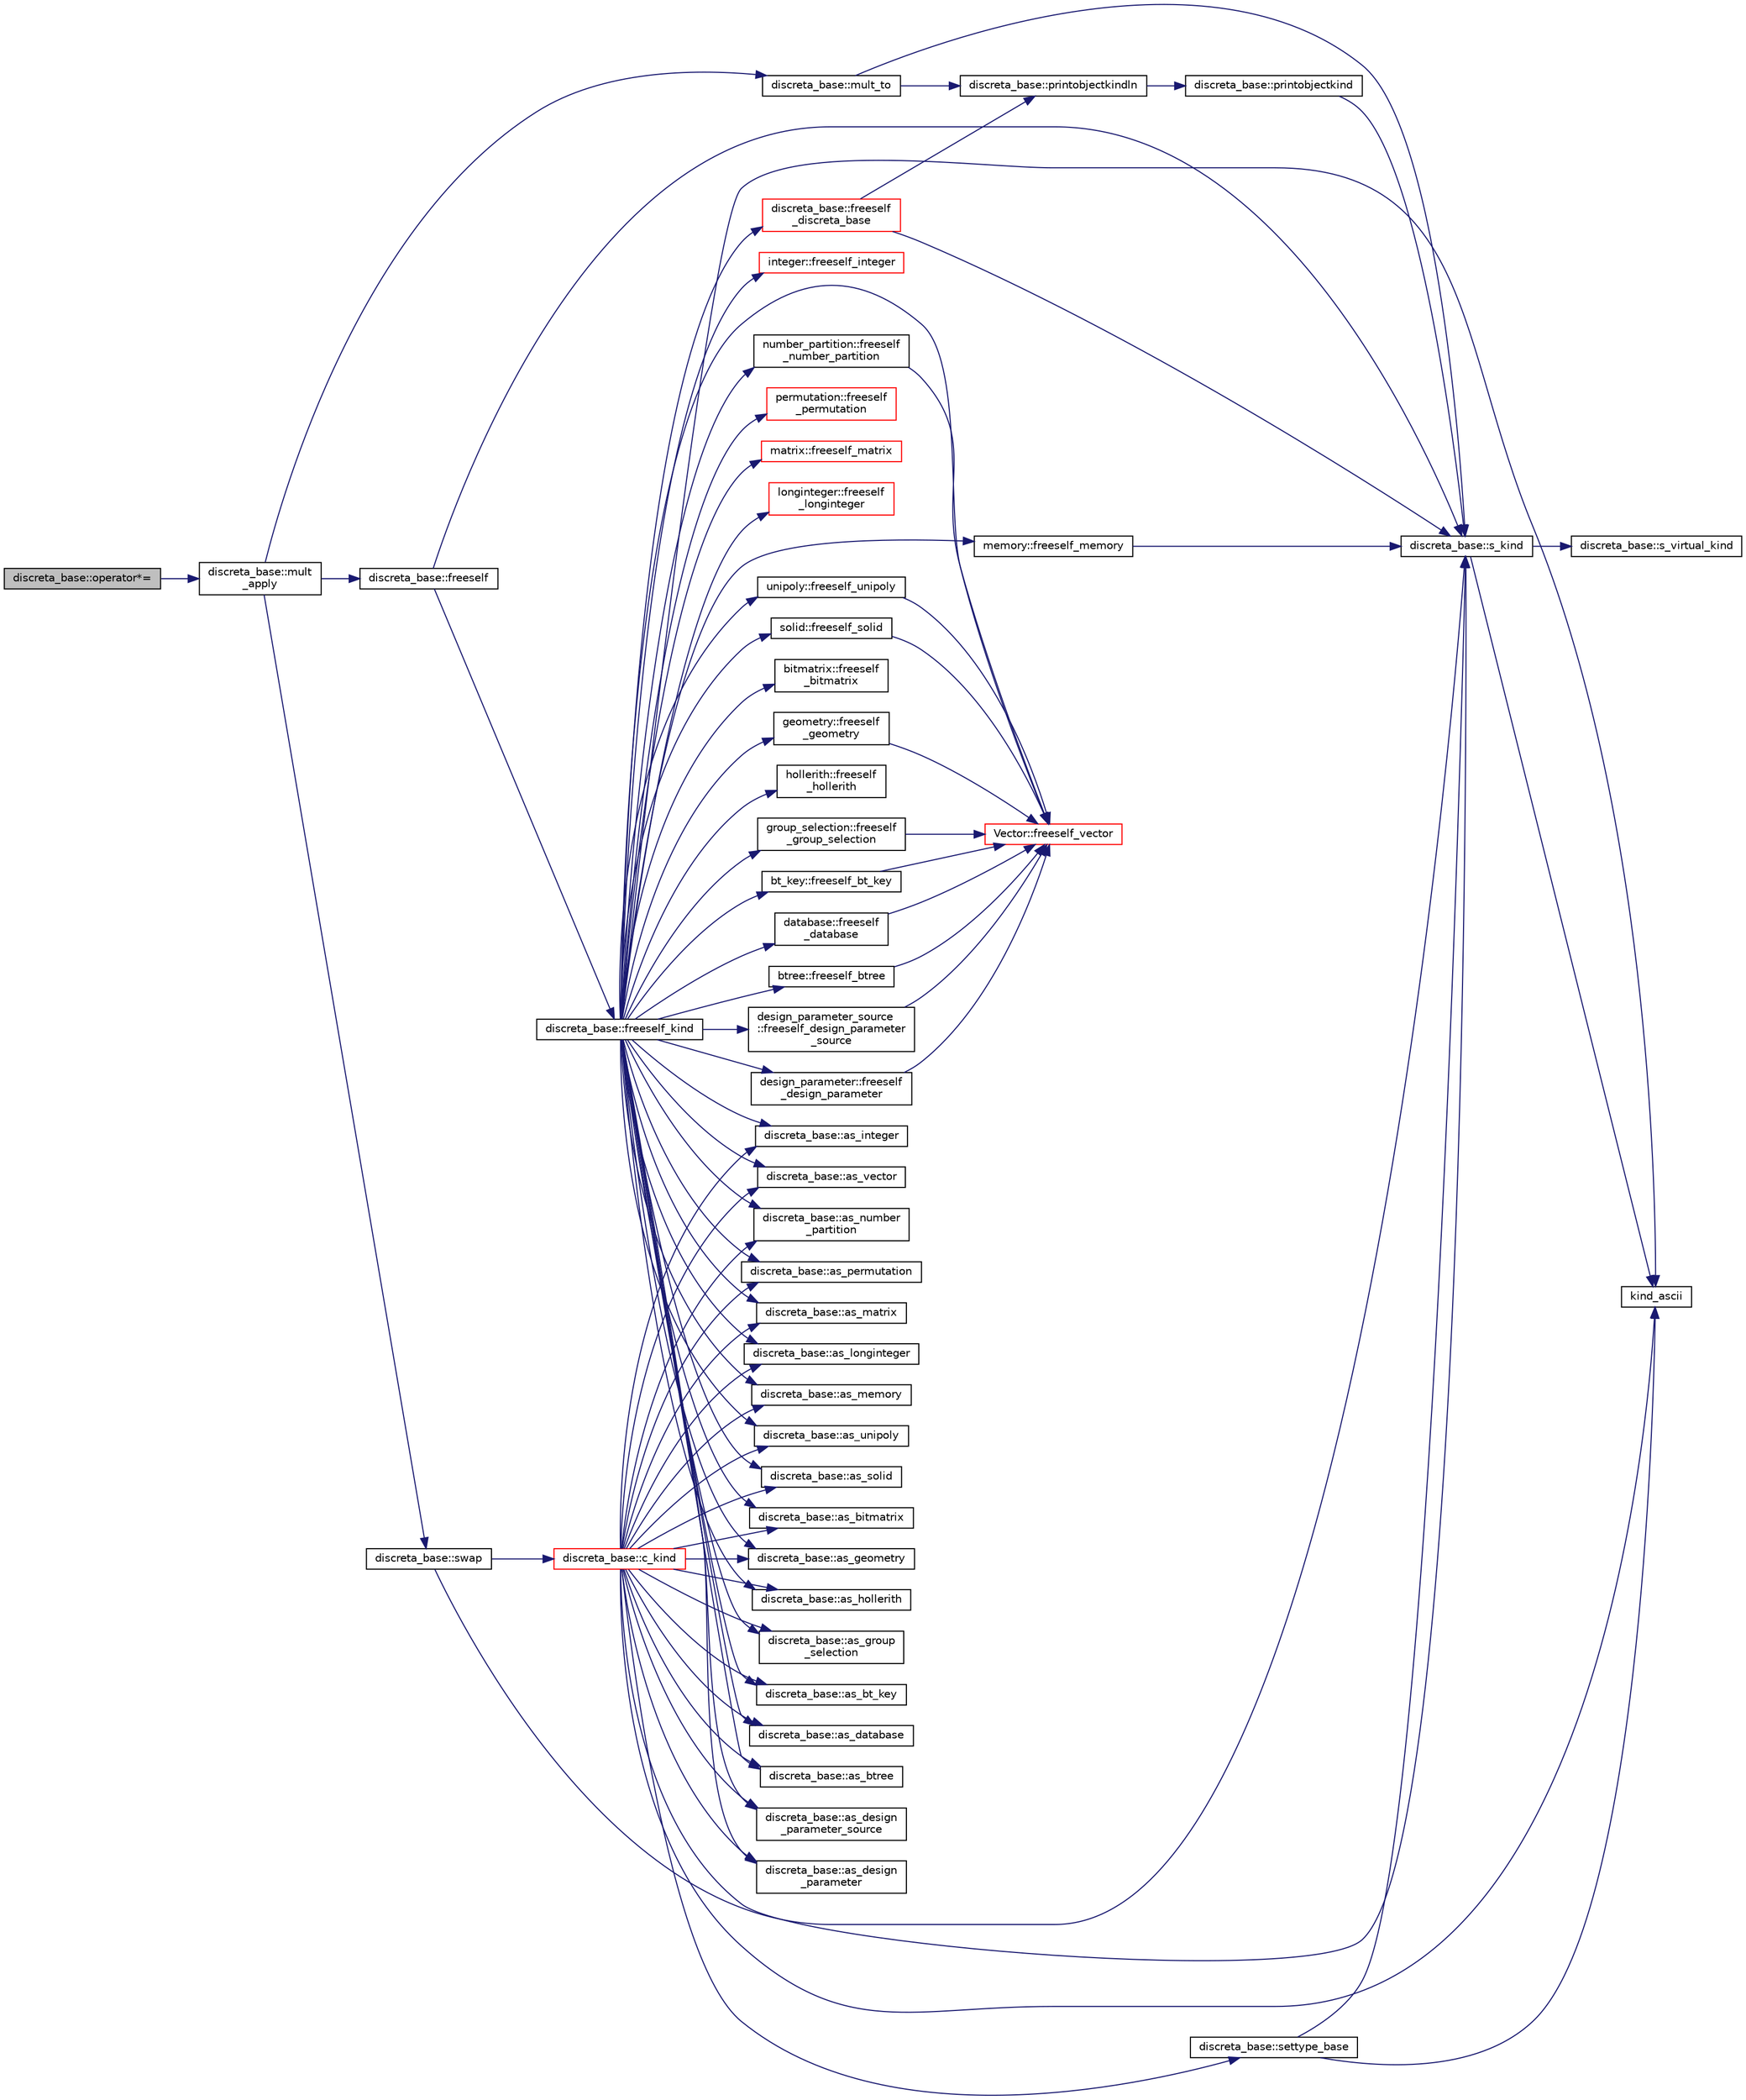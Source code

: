 digraph "discreta_base::operator*="
{
  edge [fontname="Helvetica",fontsize="10",labelfontname="Helvetica",labelfontsize="10"];
  node [fontname="Helvetica",fontsize="10",shape=record];
  rankdir="LR";
  Node14744 [label="discreta_base::operator*=",height=0.2,width=0.4,color="black", fillcolor="grey75", style="filled", fontcolor="black"];
  Node14744 -> Node14745 [color="midnightblue",fontsize="10",style="solid",fontname="Helvetica"];
  Node14745 [label="discreta_base::mult\l_apply",height=0.2,width=0.4,color="black", fillcolor="white", style="filled",URL="$d7/d71/classdiscreta__base.html#a301b8d0527d3a60ba410bba87446f490"];
  Node14745 -> Node14746 [color="midnightblue",fontsize="10",style="solid",fontname="Helvetica"];
  Node14746 [label="discreta_base::mult_to",height=0.2,width=0.4,color="black", fillcolor="white", style="filled",URL="$d7/d71/classdiscreta__base.html#a54d5c16c016769e3365639721c06591e"];
  Node14746 -> Node14747 [color="midnightblue",fontsize="10",style="solid",fontname="Helvetica"];
  Node14747 [label="discreta_base::s_kind",height=0.2,width=0.4,color="black", fillcolor="white", style="filled",URL="$d7/d71/classdiscreta__base.html#a8a830025c74adbbc3362418a7c2ba157"];
  Node14747 -> Node14748 [color="midnightblue",fontsize="10",style="solid",fontname="Helvetica"];
  Node14748 [label="discreta_base::s_virtual_kind",height=0.2,width=0.4,color="black", fillcolor="white", style="filled",URL="$d7/d71/classdiscreta__base.html#a52778a6d6943a468be083d0785d418fb"];
  Node14747 -> Node14749 [color="midnightblue",fontsize="10",style="solid",fontname="Helvetica"];
  Node14749 [label="kind_ascii",height=0.2,width=0.4,color="black", fillcolor="white", style="filled",URL="$d9/d60/discreta_8h.html#ad0ce825a9f29bc6cec27e1b64cfe27bf"];
  Node14746 -> Node14750 [color="midnightblue",fontsize="10",style="solid",fontname="Helvetica"];
  Node14750 [label="discreta_base::printobjectkindln",height=0.2,width=0.4,color="black", fillcolor="white", style="filled",URL="$d7/d71/classdiscreta__base.html#a677ccc8f392ebedde05e453f8cf59559"];
  Node14750 -> Node14751 [color="midnightblue",fontsize="10",style="solid",fontname="Helvetica"];
  Node14751 [label="discreta_base::printobjectkind",height=0.2,width=0.4,color="black", fillcolor="white", style="filled",URL="$d7/d71/classdiscreta__base.html#aa75a1314aa706909b029664944904231"];
  Node14751 -> Node14747 [color="midnightblue",fontsize="10",style="solid",fontname="Helvetica"];
  Node14745 -> Node14752 [color="midnightblue",fontsize="10",style="solid",fontname="Helvetica"];
  Node14752 [label="discreta_base::freeself",height=0.2,width=0.4,color="black", fillcolor="white", style="filled",URL="$d7/d71/classdiscreta__base.html#a9a3c9501a562293b5667c11b9174d6e5"];
  Node14752 -> Node14753 [color="midnightblue",fontsize="10",style="solid",fontname="Helvetica"];
  Node14753 [label="discreta_base::freeself_kind",height=0.2,width=0.4,color="black", fillcolor="white", style="filled",URL="$d7/d71/classdiscreta__base.html#a63a23ada2165b3838fab719ed458cec8"];
  Node14753 -> Node14754 [color="midnightblue",fontsize="10",style="solid",fontname="Helvetica"];
  Node14754 [label="discreta_base::freeself\l_discreta_base",height=0.2,width=0.4,color="red", fillcolor="white", style="filled",URL="$d7/d71/classdiscreta__base.html#a8b1ec2cee4566034441e066dc2c027db"];
  Node14754 -> Node14747 [color="midnightblue",fontsize="10",style="solid",fontname="Helvetica"];
  Node14754 -> Node14750 [color="midnightblue",fontsize="10",style="solid",fontname="Helvetica"];
  Node14753 -> Node14756 [color="midnightblue",fontsize="10",style="solid",fontname="Helvetica"];
  Node14756 [label="discreta_base::as_integer",height=0.2,width=0.4,color="black", fillcolor="white", style="filled",URL="$d7/d71/classdiscreta__base.html#a00d7691eaf874fd283d942692fe8dd26"];
  Node14753 -> Node14757 [color="midnightblue",fontsize="10",style="solid",fontname="Helvetica"];
  Node14757 [label="integer::freeself_integer",height=0.2,width=0.4,color="red", fillcolor="white", style="filled",URL="$d0/de5/classinteger.html#a02eb557612c9db1820dd75a77151edc0"];
  Node14753 -> Node14758 [color="midnightblue",fontsize="10",style="solid",fontname="Helvetica"];
  Node14758 [label="discreta_base::as_vector",height=0.2,width=0.4,color="black", fillcolor="white", style="filled",URL="$d7/d71/classdiscreta__base.html#a7bdd6cae39c380b128ee9e17e42cf020"];
  Node14753 -> Node14759 [color="midnightblue",fontsize="10",style="solid",fontname="Helvetica"];
  Node14759 [label="Vector::freeself_vector",height=0.2,width=0.4,color="red", fillcolor="white", style="filled",URL="$d5/db2/class_vector.html#ad55c58937ca8fb342247a2c0fb572d20"];
  Node14753 -> Node14761 [color="midnightblue",fontsize="10",style="solid",fontname="Helvetica"];
  Node14761 [label="discreta_base::as_number\l_partition",height=0.2,width=0.4,color="black", fillcolor="white", style="filled",URL="$d7/d71/classdiscreta__base.html#a307aa09de0e925d46697707968ffab00"];
  Node14753 -> Node14762 [color="midnightblue",fontsize="10",style="solid",fontname="Helvetica"];
  Node14762 [label="number_partition::freeself\l_number_partition",height=0.2,width=0.4,color="black", fillcolor="white", style="filled",URL="$df/d50/classnumber__partition.html#aa74111c1c8cd218b654e7b7c1ca42eb5"];
  Node14762 -> Node14759 [color="midnightblue",fontsize="10",style="solid",fontname="Helvetica"];
  Node14753 -> Node14763 [color="midnightblue",fontsize="10",style="solid",fontname="Helvetica"];
  Node14763 [label="discreta_base::as_permutation",height=0.2,width=0.4,color="black", fillcolor="white", style="filled",URL="$d7/d71/classdiscreta__base.html#aa4e72f36a82984239b12ae831e131098"];
  Node14753 -> Node14764 [color="midnightblue",fontsize="10",style="solid",fontname="Helvetica"];
  Node14764 [label="permutation::freeself\l_permutation",height=0.2,width=0.4,color="red", fillcolor="white", style="filled",URL="$d0/d08/classpermutation.html#a1f86343fa765d71c976d79e5ce372c12"];
  Node14753 -> Node14765 [color="midnightblue",fontsize="10",style="solid",fontname="Helvetica"];
  Node14765 [label="discreta_base::as_matrix",height=0.2,width=0.4,color="black", fillcolor="white", style="filled",URL="$d7/d71/classdiscreta__base.html#ae4d7f56d917a4707b838fbffde6467ff"];
  Node14753 -> Node14766 [color="midnightblue",fontsize="10",style="solid",fontname="Helvetica"];
  Node14766 [label="matrix::freeself_matrix",height=0.2,width=0.4,color="red", fillcolor="white", style="filled",URL="$d1/d8d/classmatrix.html#ab47d61820499f35c15bf82fb6a3b9bd1"];
  Node14753 -> Node14768 [color="midnightblue",fontsize="10",style="solid",fontname="Helvetica"];
  Node14768 [label="discreta_base::as_longinteger",height=0.2,width=0.4,color="black", fillcolor="white", style="filled",URL="$d7/d71/classdiscreta__base.html#a20a094639eb711b10c8694c51937f7cd"];
  Node14753 -> Node14769 [color="midnightblue",fontsize="10",style="solid",fontname="Helvetica"];
  Node14769 [label="longinteger::freeself\l_longinteger",height=0.2,width=0.4,color="red", fillcolor="white", style="filled",URL="$d3/d71/classlonginteger.html#a82006f4b7c6bf897de0387497e16c219"];
  Node14753 -> Node14771 [color="midnightblue",fontsize="10",style="solid",fontname="Helvetica"];
  Node14771 [label="discreta_base::as_memory",height=0.2,width=0.4,color="black", fillcolor="white", style="filled",URL="$d7/d71/classdiscreta__base.html#ad94b2d7dce0cd4fa22db57f6e79c4bd2"];
  Node14753 -> Node14772 [color="midnightblue",fontsize="10",style="solid",fontname="Helvetica"];
  Node14772 [label="memory::freeself_memory",height=0.2,width=0.4,color="black", fillcolor="white", style="filled",URL="$d8/d99/classmemory.html#a19366f9105d79a0e818cc19255d7ef4f"];
  Node14772 -> Node14747 [color="midnightblue",fontsize="10",style="solid",fontname="Helvetica"];
  Node14753 -> Node14773 [color="midnightblue",fontsize="10",style="solid",fontname="Helvetica"];
  Node14773 [label="discreta_base::as_unipoly",height=0.2,width=0.4,color="black", fillcolor="white", style="filled",URL="$d7/d71/classdiscreta__base.html#ad50d8027f039fe5c2478cddb243adc9d"];
  Node14753 -> Node14774 [color="midnightblue",fontsize="10",style="solid",fontname="Helvetica"];
  Node14774 [label="unipoly::freeself_unipoly",height=0.2,width=0.4,color="black", fillcolor="white", style="filled",URL="$d1/d89/classunipoly.html#aad315db6c6adb555a0c63877aab7d27e"];
  Node14774 -> Node14759 [color="midnightblue",fontsize="10",style="solid",fontname="Helvetica"];
  Node14753 -> Node14775 [color="midnightblue",fontsize="10",style="solid",fontname="Helvetica"];
  Node14775 [label="discreta_base::as_solid",height=0.2,width=0.4,color="black", fillcolor="white", style="filled",URL="$d7/d71/classdiscreta__base.html#a1fc5f2b85ec97ab0a69dd64903c970a5"];
  Node14753 -> Node14776 [color="midnightblue",fontsize="10",style="solid",fontname="Helvetica"];
  Node14776 [label="solid::freeself_solid",height=0.2,width=0.4,color="black", fillcolor="white", style="filled",URL="$d8/def/classsolid.html#a84c2f0abd7b24b1cf2ccefa9c99567fe"];
  Node14776 -> Node14759 [color="midnightblue",fontsize="10",style="solid",fontname="Helvetica"];
  Node14753 -> Node14777 [color="midnightblue",fontsize="10",style="solid",fontname="Helvetica"];
  Node14777 [label="discreta_base::as_bitmatrix",height=0.2,width=0.4,color="black", fillcolor="white", style="filled",URL="$d7/d71/classdiscreta__base.html#a071ad54ea8ef6c9d1d15f532e5a76df6"];
  Node14753 -> Node14778 [color="midnightblue",fontsize="10",style="solid",fontname="Helvetica"];
  Node14778 [label="bitmatrix::freeself\l_bitmatrix",height=0.2,width=0.4,color="black", fillcolor="white", style="filled",URL="$de/dc8/classbitmatrix.html#a4b84eed56a244df63819eae6b7ba1eff"];
  Node14753 -> Node14779 [color="midnightblue",fontsize="10",style="solid",fontname="Helvetica"];
  Node14779 [label="discreta_base::as_geometry",height=0.2,width=0.4,color="black", fillcolor="white", style="filled",URL="$d7/d71/classdiscreta__base.html#a38fc7b4cdd830703e9d87354b79bc5c8"];
  Node14753 -> Node14780 [color="midnightblue",fontsize="10",style="solid",fontname="Helvetica"];
  Node14780 [label="geometry::freeself\l_geometry",height=0.2,width=0.4,color="black", fillcolor="white", style="filled",URL="$da/d44/classgeometry.html#a504b1b52d24b4ae00d9fd0b7838b57e6"];
  Node14780 -> Node14759 [color="midnightblue",fontsize="10",style="solid",fontname="Helvetica"];
  Node14753 -> Node14781 [color="midnightblue",fontsize="10",style="solid",fontname="Helvetica"];
  Node14781 [label="discreta_base::as_hollerith",height=0.2,width=0.4,color="black", fillcolor="white", style="filled",URL="$d7/d71/classdiscreta__base.html#a3e66f82711f314710107e2f29e589690"];
  Node14753 -> Node14782 [color="midnightblue",fontsize="10",style="solid",fontname="Helvetica"];
  Node14782 [label="hollerith::freeself\l_hollerith",height=0.2,width=0.4,color="black", fillcolor="white", style="filled",URL="$d8/d99/classhollerith.html#a240d1b30780c9e09323d0b3ad5e2d1f7"];
  Node14753 -> Node14783 [color="midnightblue",fontsize="10",style="solid",fontname="Helvetica"];
  Node14783 [label="discreta_base::as_group\l_selection",height=0.2,width=0.4,color="black", fillcolor="white", style="filled",URL="$d7/d71/classdiscreta__base.html#aae1bac4883c567718bef9fb610abbdc8"];
  Node14753 -> Node14784 [color="midnightblue",fontsize="10",style="solid",fontname="Helvetica"];
  Node14784 [label="group_selection::freeself\l_group_selection",height=0.2,width=0.4,color="black", fillcolor="white", style="filled",URL="$d6/db0/classgroup__selection.html#a778b1a466858bf7f90516eeba1795798"];
  Node14784 -> Node14759 [color="midnightblue",fontsize="10",style="solid",fontname="Helvetica"];
  Node14753 -> Node14785 [color="midnightblue",fontsize="10",style="solid",fontname="Helvetica"];
  Node14785 [label="discreta_base::as_bt_key",height=0.2,width=0.4,color="black", fillcolor="white", style="filled",URL="$d7/d71/classdiscreta__base.html#a2734c6e08dca17cf6588bd5064ec1b9f"];
  Node14753 -> Node14786 [color="midnightblue",fontsize="10",style="solid",fontname="Helvetica"];
  Node14786 [label="bt_key::freeself_bt_key",height=0.2,width=0.4,color="black", fillcolor="white", style="filled",URL="$d1/de5/classbt__key.html#aad1f5a9b943d3ae072f1d09a9bb126c6"];
  Node14786 -> Node14759 [color="midnightblue",fontsize="10",style="solid",fontname="Helvetica"];
  Node14753 -> Node14787 [color="midnightblue",fontsize="10",style="solid",fontname="Helvetica"];
  Node14787 [label="discreta_base::as_database",height=0.2,width=0.4,color="black", fillcolor="white", style="filled",URL="$d7/d71/classdiscreta__base.html#ab055d39d58210a2b03ba3d33703b09a9"];
  Node14753 -> Node14788 [color="midnightblue",fontsize="10",style="solid",fontname="Helvetica"];
  Node14788 [label="database::freeself\l_database",height=0.2,width=0.4,color="black", fillcolor="white", style="filled",URL="$db/d72/classdatabase.html#a4dc263211f9b364e4fa733c8cf53e066"];
  Node14788 -> Node14759 [color="midnightblue",fontsize="10",style="solid",fontname="Helvetica"];
  Node14753 -> Node14789 [color="midnightblue",fontsize="10",style="solid",fontname="Helvetica"];
  Node14789 [label="discreta_base::as_btree",height=0.2,width=0.4,color="black", fillcolor="white", style="filled",URL="$d7/d71/classdiscreta__base.html#a78e76674cef2ec113c17989c11288778"];
  Node14753 -> Node14790 [color="midnightblue",fontsize="10",style="solid",fontname="Helvetica"];
  Node14790 [label="btree::freeself_btree",height=0.2,width=0.4,color="black", fillcolor="white", style="filled",URL="$dd/db0/classbtree.html#af866a69c5f887781efdcd491d71f2c28"];
  Node14790 -> Node14759 [color="midnightblue",fontsize="10",style="solid",fontname="Helvetica"];
  Node14753 -> Node14791 [color="midnightblue",fontsize="10",style="solid",fontname="Helvetica"];
  Node14791 [label="discreta_base::as_design\l_parameter_source",height=0.2,width=0.4,color="black", fillcolor="white", style="filled",URL="$d7/d71/classdiscreta__base.html#a59cbf837c6582ded5bc586265d13d81a"];
  Node14753 -> Node14792 [color="midnightblue",fontsize="10",style="solid",fontname="Helvetica"];
  Node14792 [label="design_parameter_source\l::freeself_design_parameter\l_source",height=0.2,width=0.4,color="black", fillcolor="white", style="filled",URL="$df/d4b/classdesign__parameter__source.html#a61e751fbde5330ede70525d4953bbc79"];
  Node14792 -> Node14759 [color="midnightblue",fontsize="10",style="solid",fontname="Helvetica"];
  Node14753 -> Node14793 [color="midnightblue",fontsize="10",style="solid",fontname="Helvetica"];
  Node14793 [label="discreta_base::as_design\l_parameter",height=0.2,width=0.4,color="black", fillcolor="white", style="filled",URL="$d7/d71/classdiscreta__base.html#aab24ff38ea1c5471ab3de42e014d0f2a"];
  Node14753 -> Node14794 [color="midnightblue",fontsize="10",style="solid",fontname="Helvetica"];
  Node14794 [label="design_parameter::freeself\l_design_parameter",height=0.2,width=0.4,color="black", fillcolor="white", style="filled",URL="$da/d94/classdesign__parameter.html#a0e7274960527530080b673a9d9e53fed"];
  Node14794 -> Node14759 [color="midnightblue",fontsize="10",style="solid",fontname="Helvetica"];
  Node14753 -> Node14749 [color="midnightblue",fontsize="10",style="solid",fontname="Helvetica"];
  Node14752 -> Node14747 [color="midnightblue",fontsize="10",style="solid",fontname="Helvetica"];
  Node14745 -> Node14795 [color="midnightblue",fontsize="10",style="solid",fontname="Helvetica"];
  Node14795 [label="discreta_base::swap",height=0.2,width=0.4,color="black", fillcolor="white", style="filled",URL="$d7/d71/classdiscreta__base.html#a2e8acbb9d3476675dac5b6a583b0293e"];
  Node14795 -> Node14747 [color="midnightblue",fontsize="10",style="solid",fontname="Helvetica"];
  Node14795 -> Node14796 [color="midnightblue",fontsize="10",style="solid",fontname="Helvetica"];
  Node14796 [label="discreta_base::c_kind",height=0.2,width=0.4,color="red", fillcolor="white", style="filled",URL="$d7/d71/classdiscreta__base.html#adc2ff61589c2d083688e7a43f333cb62"];
  Node14796 -> Node14797 [color="midnightblue",fontsize="10",style="solid",fontname="Helvetica"];
  Node14797 [label="discreta_base::settype_base",height=0.2,width=0.4,color="black", fillcolor="white", style="filled",URL="$d7/d71/classdiscreta__base.html#a4f42899a89447d1c3993ea07c38f8ad4"];
  Node14797 -> Node14747 [color="midnightblue",fontsize="10",style="solid",fontname="Helvetica"];
  Node14797 -> Node14749 [color="midnightblue",fontsize="10",style="solid",fontname="Helvetica"];
  Node14796 -> Node14756 [color="midnightblue",fontsize="10",style="solid",fontname="Helvetica"];
  Node14796 -> Node14758 [color="midnightblue",fontsize="10",style="solid",fontname="Helvetica"];
  Node14796 -> Node14761 [color="midnightblue",fontsize="10",style="solid",fontname="Helvetica"];
  Node14796 -> Node14763 [color="midnightblue",fontsize="10",style="solid",fontname="Helvetica"];
  Node14796 -> Node14765 [color="midnightblue",fontsize="10",style="solid",fontname="Helvetica"];
  Node14796 -> Node14768 [color="midnightblue",fontsize="10",style="solid",fontname="Helvetica"];
  Node14796 -> Node14771 [color="midnightblue",fontsize="10",style="solid",fontname="Helvetica"];
  Node14796 -> Node14773 [color="midnightblue",fontsize="10",style="solid",fontname="Helvetica"];
  Node14796 -> Node14775 [color="midnightblue",fontsize="10",style="solid",fontname="Helvetica"];
  Node14796 -> Node14777 [color="midnightblue",fontsize="10",style="solid",fontname="Helvetica"];
  Node14796 -> Node14779 [color="midnightblue",fontsize="10",style="solid",fontname="Helvetica"];
  Node14796 -> Node14781 [color="midnightblue",fontsize="10",style="solid",fontname="Helvetica"];
  Node14796 -> Node14783 [color="midnightblue",fontsize="10",style="solid",fontname="Helvetica"];
  Node14796 -> Node14785 [color="midnightblue",fontsize="10",style="solid",fontname="Helvetica"];
  Node14796 -> Node14787 [color="midnightblue",fontsize="10",style="solid",fontname="Helvetica"];
  Node14796 -> Node14789 [color="midnightblue",fontsize="10",style="solid",fontname="Helvetica"];
  Node14796 -> Node14791 [color="midnightblue",fontsize="10",style="solid",fontname="Helvetica"];
  Node14796 -> Node14793 [color="midnightblue",fontsize="10",style="solid",fontname="Helvetica"];
  Node14796 -> Node14749 [color="midnightblue",fontsize="10",style="solid",fontname="Helvetica"];
  Node14796 -> Node14747 [color="midnightblue",fontsize="10",style="solid",fontname="Helvetica"];
}
